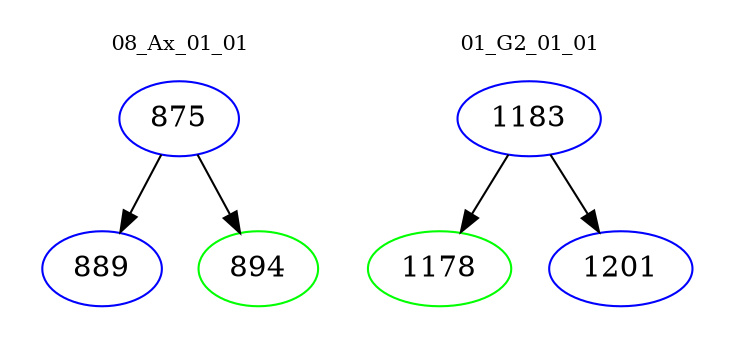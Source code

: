 digraph{
subgraph cluster_0 {
color = white
label = "08_Ax_01_01";
fontsize=10;
T0_875 [label="875", color="blue"]
T0_875 -> T0_889 [color="black"]
T0_889 [label="889", color="blue"]
T0_875 -> T0_894 [color="black"]
T0_894 [label="894", color="green"]
}
subgraph cluster_1 {
color = white
label = "01_G2_01_01";
fontsize=10;
T1_1183 [label="1183", color="blue"]
T1_1183 -> T1_1178 [color="black"]
T1_1178 [label="1178", color="green"]
T1_1183 -> T1_1201 [color="black"]
T1_1201 [label="1201", color="blue"]
}
}

